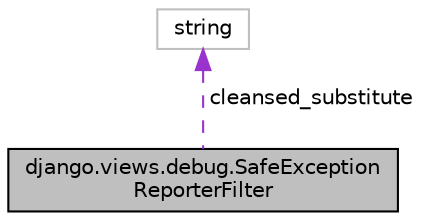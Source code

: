 digraph "django.views.debug.SafeExceptionReporterFilter"
{
 // LATEX_PDF_SIZE
  edge [fontname="Helvetica",fontsize="10",labelfontname="Helvetica",labelfontsize="10"];
  node [fontname="Helvetica",fontsize="10",shape=record];
  Node1 [label="django.views.debug.SafeException\lReporterFilter",height=0.2,width=0.4,color="black", fillcolor="grey75", style="filled", fontcolor="black",tooltip=" "];
  Node2 -> Node1 [dir="back",color="darkorchid3",fontsize="10",style="dashed",label=" cleansed_substitute" ];
  Node2 [label="string",height=0.2,width=0.4,color="grey75", fillcolor="white", style="filled",tooltip=" "];
}
